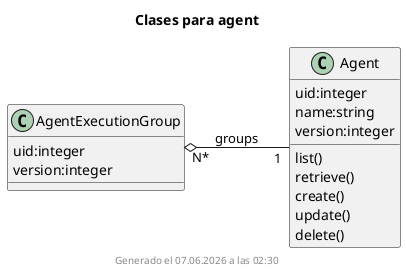 ' AUTOGENERATED
@startuml
left to right direction
title Clases para agent
class .AgentExecutionGroup{
uid:integer
version:integer
}
class .Agent{
uid:integer
name:string
version:integer
list()
retrieve()
create()
update()
delete()
}
.AgentExecutionGroup "N*"  o--  "1" .Agent: groups

footer Generado el %date("dd.MM.yyyy' a las 'HH:mm")
@enduml
